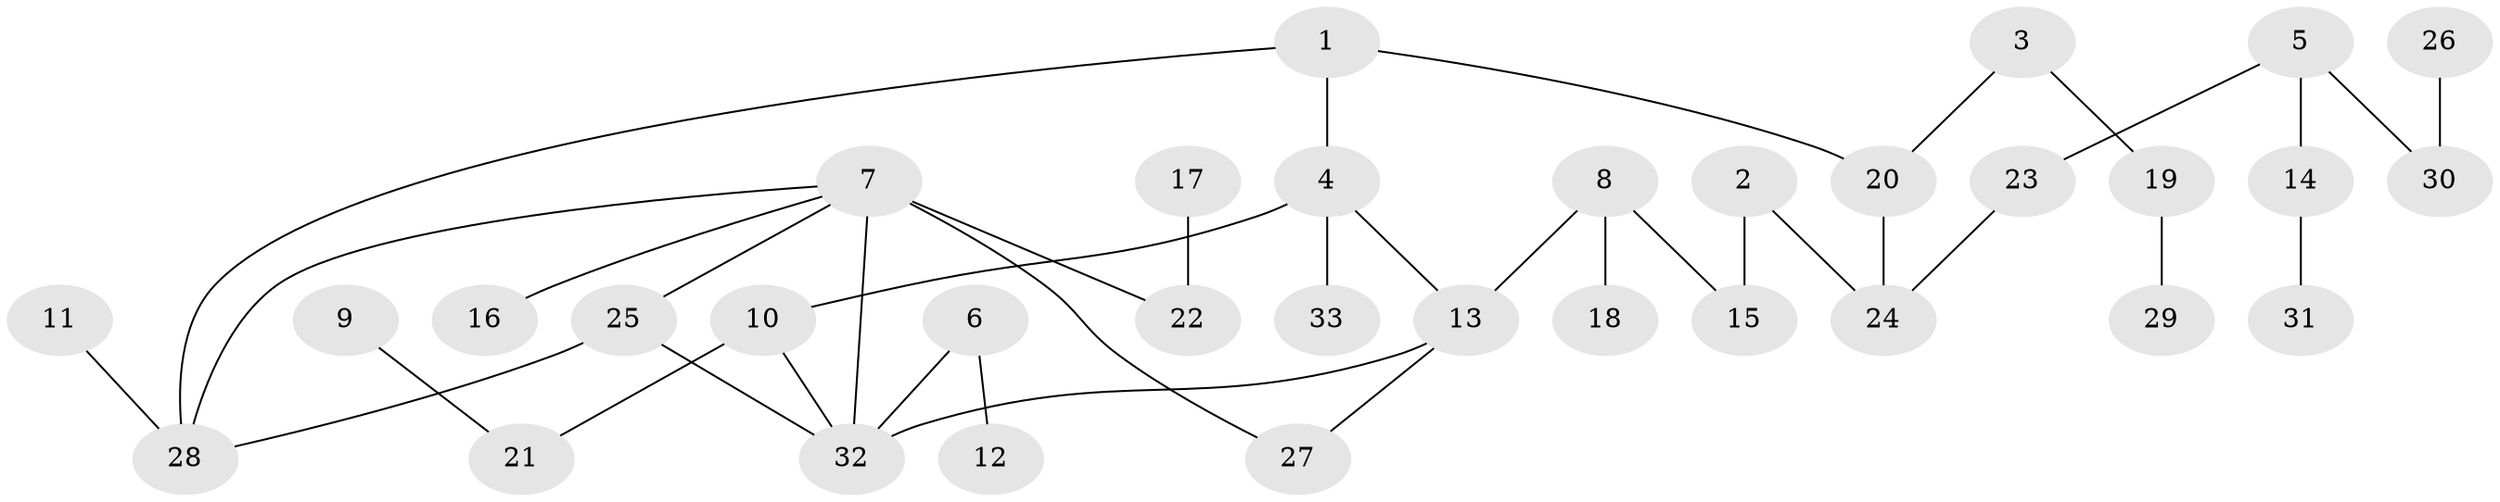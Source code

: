 // original degree distribution, {5: 0.06153846153846154, 4: 0.07692307692307693, 3: 0.2153846153846154, 1: 0.36923076923076925, 2: 0.27692307692307694}
// Generated by graph-tools (version 1.1) at 2025/01/03/09/25 03:01:02]
// undirected, 33 vertices, 38 edges
graph export_dot {
graph [start="1"]
  node [color=gray90,style=filled];
  1;
  2;
  3;
  4;
  5;
  6;
  7;
  8;
  9;
  10;
  11;
  12;
  13;
  14;
  15;
  16;
  17;
  18;
  19;
  20;
  21;
  22;
  23;
  24;
  25;
  26;
  27;
  28;
  29;
  30;
  31;
  32;
  33;
  1 -- 4 [weight=1.0];
  1 -- 20 [weight=1.0];
  1 -- 28 [weight=1.0];
  2 -- 15 [weight=1.0];
  2 -- 24 [weight=1.0];
  3 -- 19 [weight=1.0];
  3 -- 20 [weight=1.0];
  4 -- 10 [weight=1.0];
  4 -- 13 [weight=1.0];
  4 -- 33 [weight=1.0];
  5 -- 14 [weight=1.0];
  5 -- 23 [weight=1.0];
  5 -- 30 [weight=1.0];
  6 -- 12 [weight=1.0];
  6 -- 32 [weight=1.0];
  7 -- 16 [weight=1.0];
  7 -- 22 [weight=2.0];
  7 -- 25 [weight=1.0];
  7 -- 27 [weight=1.0];
  7 -- 28 [weight=1.0];
  7 -- 32 [weight=1.0];
  8 -- 13 [weight=1.0];
  8 -- 15 [weight=1.0];
  8 -- 18 [weight=1.0];
  9 -- 21 [weight=1.0];
  10 -- 21 [weight=1.0];
  10 -- 32 [weight=1.0];
  11 -- 28 [weight=1.0];
  13 -- 27 [weight=1.0];
  13 -- 32 [weight=1.0];
  14 -- 31 [weight=1.0];
  17 -- 22 [weight=1.0];
  19 -- 29 [weight=1.0];
  20 -- 24 [weight=1.0];
  23 -- 24 [weight=1.0];
  25 -- 28 [weight=1.0];
  25 -- 32 [weight=1.0];
  26 -- 30 [weight=1.0];
}
